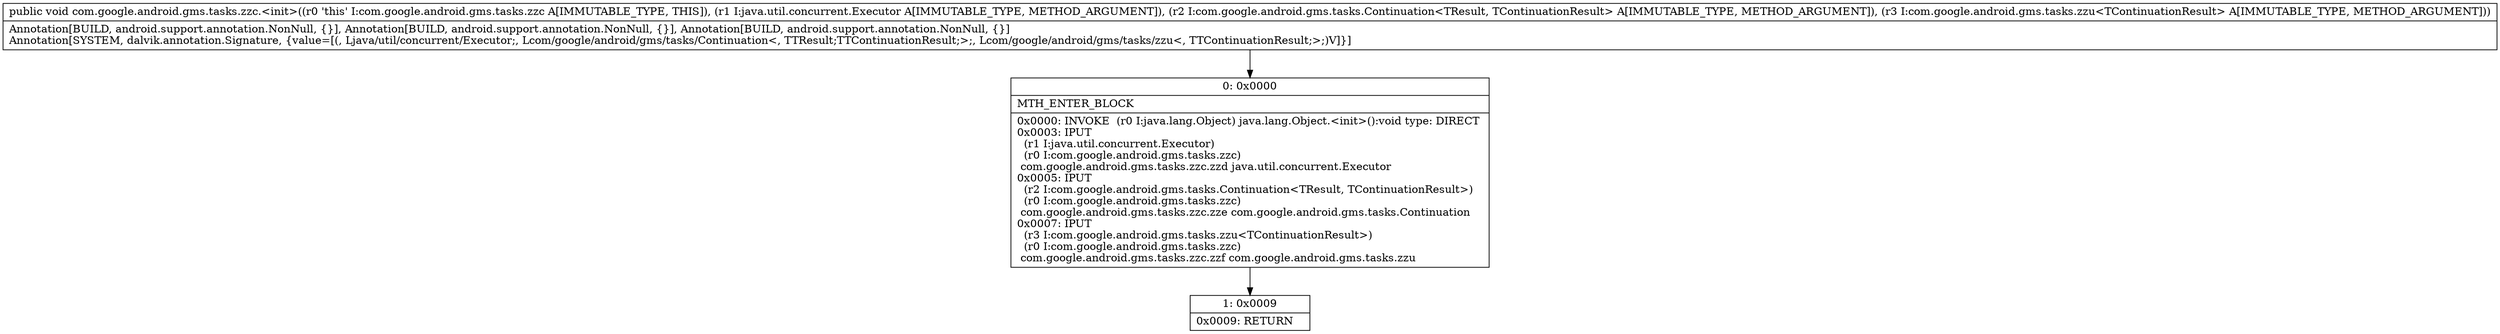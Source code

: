 digraph "CFG forcom.google.android.gms.tasks.zzc.\<init\>(Ljava\/util\/concurrent\/Executor;Lcom\/google\/android\/gms\/tasks\/Continuation;Lcom\/google\/android\/gms\/tasks\/zzu;)V" {
Node_0 [shape=record,label="{0\:\ 0x0000|MTH_ENTER_BLOCK\l|0x0000: INVOKE  (r0 I:java.lang.Object) java.lang.Object.\<init\>():void type: DIRECT \l0x0003: IPUT  \l  (r1 I:java.util.concurrent.Executor)\l  (r0 I:com.google.android.gms.tasks.zzc)\l com.google.android.gms.tasks.zzc.zzd java.util.concurrent.Executor \l0x0005: IPUT  \l  (r2 I:com.google.android.gms.tasks.Continuation\<TResult, TContinuationResult\>)\l  (r0 I:com.google.android.gms.tasks.zzc)\l com.google.android.gms.tasks.zzc.zze com.google.android.gms.tasks.Continuation \l0x0007: IPUT  \l  (r3 I:com.google.android.gms.tasks.zzu\<TContinuationResult\>)\l  (r0 I:com.google.android.gms.tasks.zzc)\l com.google.android.gms.tasks.zzc.zzf com.google.android.gms.tasks.zzu \l}"];
Node_1 [shape=record,label="{1\:\ 0x0009|0x0009: RETURN   \l}"];
MethodNode[shape=record,label="{public void com.google.android.gms.tasks.zzc.\<init\>((r0 'this' I:com.google.android.gms.tasks.zzc A[IMMUTABLE_TYPE, THIS]), (r1 I:java.util.concurrent.Executor A[IMMUTABLE_TYPE, METHOD_ARGUMENT]), (r2 I:com.google.android.gms.tasks.Continuation\<TResult, TContinuationResult\> A[IMMUTABLE_TYPE, METHOD_ARGUMENT]), (r3 I:com.google.android.gms.tasks.zzu\<TContinuationResult\> A[IMMUTABLE_TYPE, METHOD_ARGUMENT]))  | Annotation[BUILD, android.support.annotation.NonNull, \{\}], Annotation[BUILD, android.support.annotation.NonNull, \{\}], Annotation[BUILD, android.support.annotation.NonNull, \{\}]\lAnnotation[SYSTEM, dalvik.annotation.Signature, \{value=[(, Ljava\/util\/concurrent\/Executor;, Lcom\/google\/android\/gms\/tasks\/Continuation\<, TTResult;TTContinuationResult;\>;, Lcom\/google\/android\/gms\/tasks\/zzu\<, TTContinuationResult;\>;)V]\}]\l}"];
MethodNode -> Node_0;
Node_0 -> Node_1;
}

